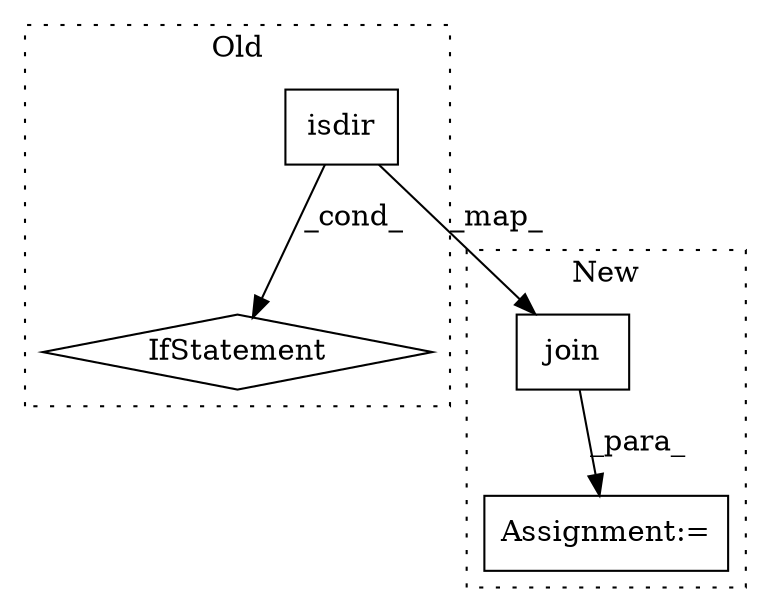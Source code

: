 digraph G {
subgraph cluster0 {
1 [label="isdir" a="32" s="5935,5950" l="6,1" shape="box"];
3 [label="IfStatement" a="25" s="5923,5951" l="4,2" shape="diamond"];
label = "Old";
style="dotted";
}
subgraph cluster1 {
2 [label="join" a="32" s="5613,5650" l="5,1" shape="box"];
4 [label="Assignment:=" a="7" s="5604" l="1" shape="box"];
label = "New";
style="dotted";
}
1 -> 2 [label="_map_"];
1 -> 3 [label="_cond_"];
2 -> 4 [label="_para_"];
}